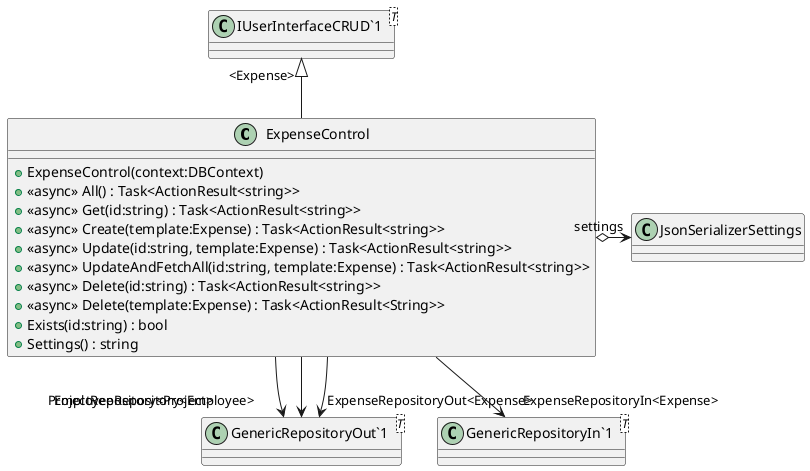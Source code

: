 @startuml
class ExpenseControl {
    + ExpenseControl(context:DBContext)
    + <<async>> All() : Task<ActionResult<string>>
    + <<async>> Get(id:string) : Task<ActionResult<string>>
    + <<async>> Create(template:Expense) : Task<ActionResult<string>>
    + <<async>> Update(id:string, template:Expense) : Task<ActionResult<string>>
    + <<async>> UpdateAndFetchAll(id:string, template:Expense) : Task<ActionResult<string>>
    + <<async>> Delete(id:string) : Task<ActionResult<string>>
    + <<async>> Delete(template:Expense) : Task<ActionResult<String>>
    + Exists(id:string) : bool
    + Settings() : string
}
class "IUserInterfaceCRUD`1"<T> {
}
class "GenericRepositoryOut`1"<T> {
}
class "GenericRepositoryIn`1"<T> {
}
"IUserInterfaceCRUD`1" "<Expense>" <|-- ExpenseControl
ExpenseControl --> "EmployeeRepository<Employee>" "GenericRepositoryOut`1"
ExpenseControl --> "ExpenseRepositoryOut<Expense>" "GenericRepositoryOut`1"
ExpenseControl --> "ExpenseRepositoryIn<Expense>" "GenericRepositoryIn`1"
ExpenseControl --> "ProjectRepository<Project>" "GenericRepositoryOut`1"
ExpenseControl o-> "settings" JsonSerializerSettings
@enduml
